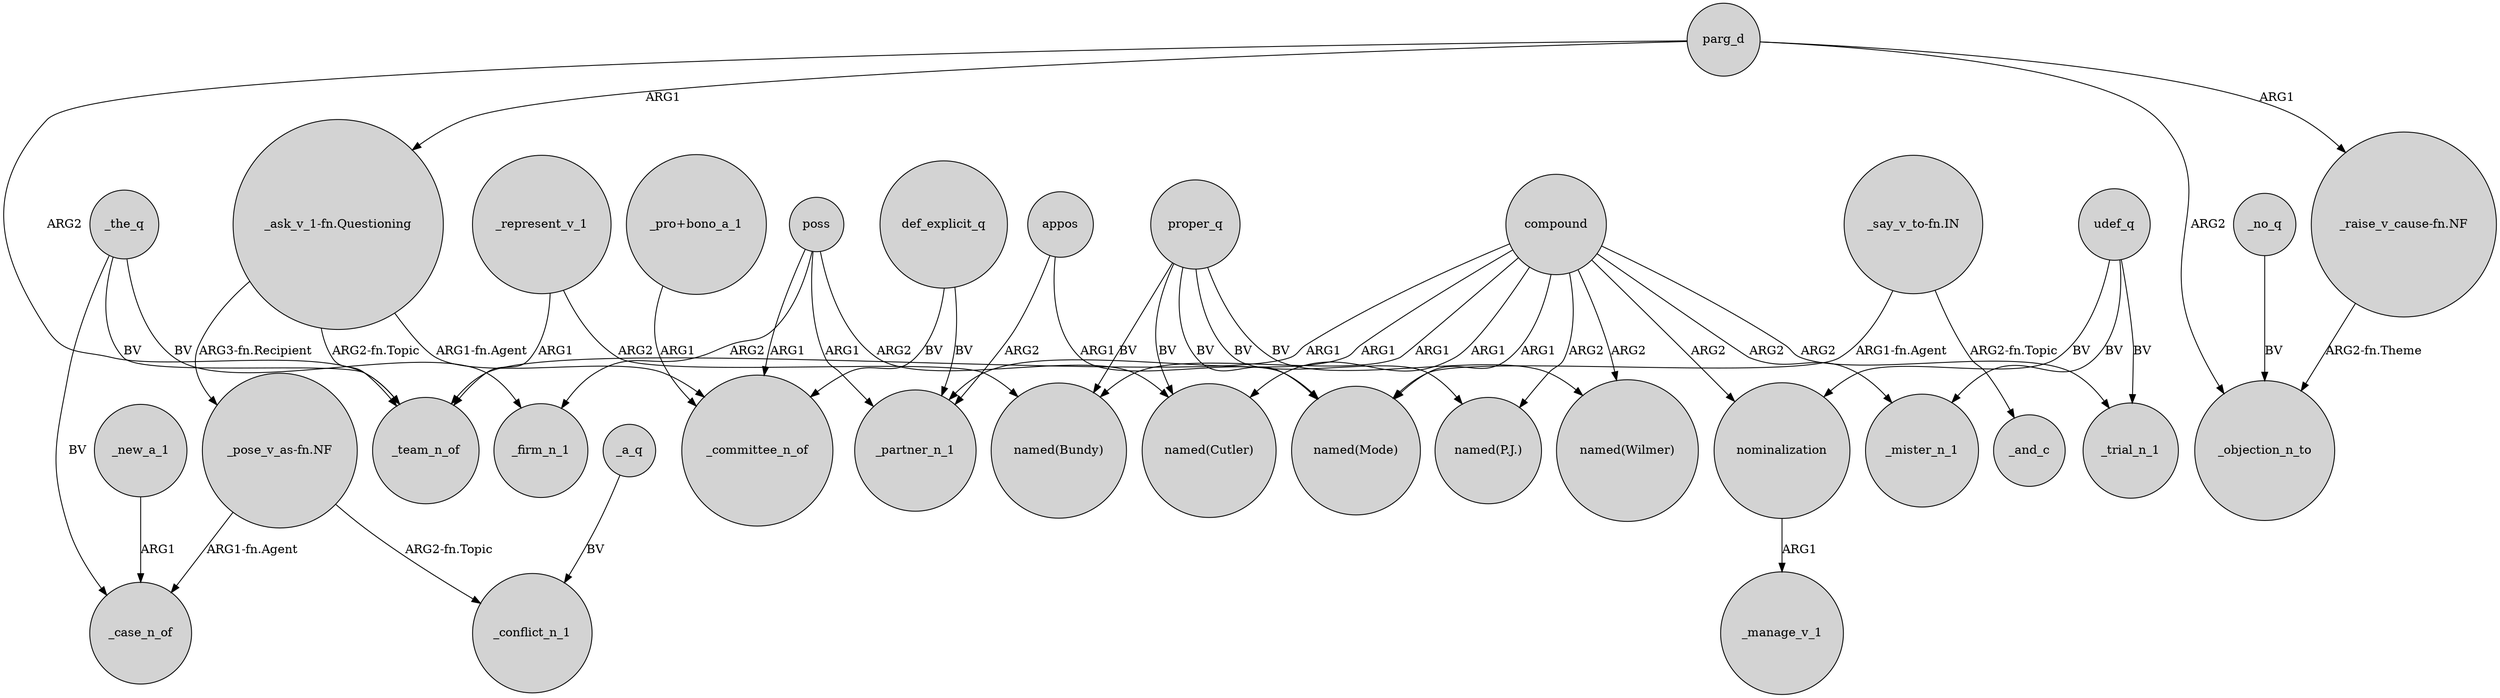 digraph {
	node [shape=circle style=filled]
	_represent_v_1 -> "named(Bundy)" [label=ARG2]
	_no_q -> _objection_n_to [label=BV]
	def_explicit_q -> _committee_n_of [label=BV]
	compound -> _team_n_of [label=ARG1]
	poss -> _committee_n_of [label=ARG1]
	_the_q -> _case_n_of [label=BV]
	compound -> _mister_n_1 [label=ARG2]
	appos -> _partner_n_1 [label=ARG2]
	"_raise_v_cause-fn.NF" -> _objection_n_to [label="ARG2-fn.Theme"]
	compound -> "named(Mode)" [label=ARG1]
	parg_d -> "_raise_v_cause-fn.NF" [label=ARG1]
	compound -> _partner_n_1 [label=ARG1]
	udef_q -> _mister_n_1 [label=BV]
	"_pro+bono_a_1" -> _committee_n_of [label=ARG1]
	"_say_v_to-fn.IN" -> "named(Mode)" [label="ARG1-fn.Agent"]
	"_ask_v_1-fn.Questioning" -> "_pose_v_as-fn.NF" [label="ARG3-fn.Recipient"]
	compound -> nominalization [label=ARG2]
	parg_d -> _objection_n_to [label=ARG2]
	parg_d -> _team_n_of [label=ARG2]
	def_explicit_q -> _partner_n_1 [label=BV]
	appos -> "named(Mode)" [label=ARG1]
	compound -> "named(Bundy)" [label=ARG1]
	compound -> "named(Wilmer)" [label=ARG2]
	"_ask_v_1-fn.Questioning" -> _team_n_of [label="ARG2-fn.Topic"]
	proper_q -> "named(Bundy)" [label=BV]
	proper_q -> "named(Mode)" [label=BV]
	poss -> _partner_n_1 [label=ARG1]
	_a_q -> _conflict_n_1 [label=BV]
	udef_q -> _trial_n_1 [label=BV]
	_new_a_1 -> _case_n_of [label=ARG1]
	"_say_v_to-fn.IN" -> _and_c [label="ARG2-fn.Topic"]
	poss -> _firm_n_1 [label=ARG2]
	udef_q -> nominalization [label=BV]
	compound -> "named(Cutler)" [label=ARG1]
	compound -> _trial_n_1 [label=ARG2]
	proper_q -> "named(P.J.)" [label=BV]
	"_ask_v_1-fn.Questioning" -> _committee_n_of [label="ARG1-fn.Agent"]
	_represent_v_1 -> _team_n_of [label=ARG1]
	_the_q -> _firm_n_1 [label=BV]
	compound -> "named(P.J.)" [label=ARG2]
	proper_q -> "named(Cutler)" [label=BV]
	_the_q -> _team_n_of [label=BV]
	parg_d -> "_ask_v_1-fn.Questioning" [label=ARG1]
	"_pose_v_as-fn.NF" -> _conflict_n_1 [label="ARG2-fn.Topic"]
	nominalization -> _manage_v_1 [label=ARG1]
	"_pose_v_as-fn.NF" -> _case_n_of [label="ARG1-fn.Agent"]
	poss -> "named(Cutler)" [label=ARG2]
	proper_q -> "named(Wilmer)" [label=BV]
}
